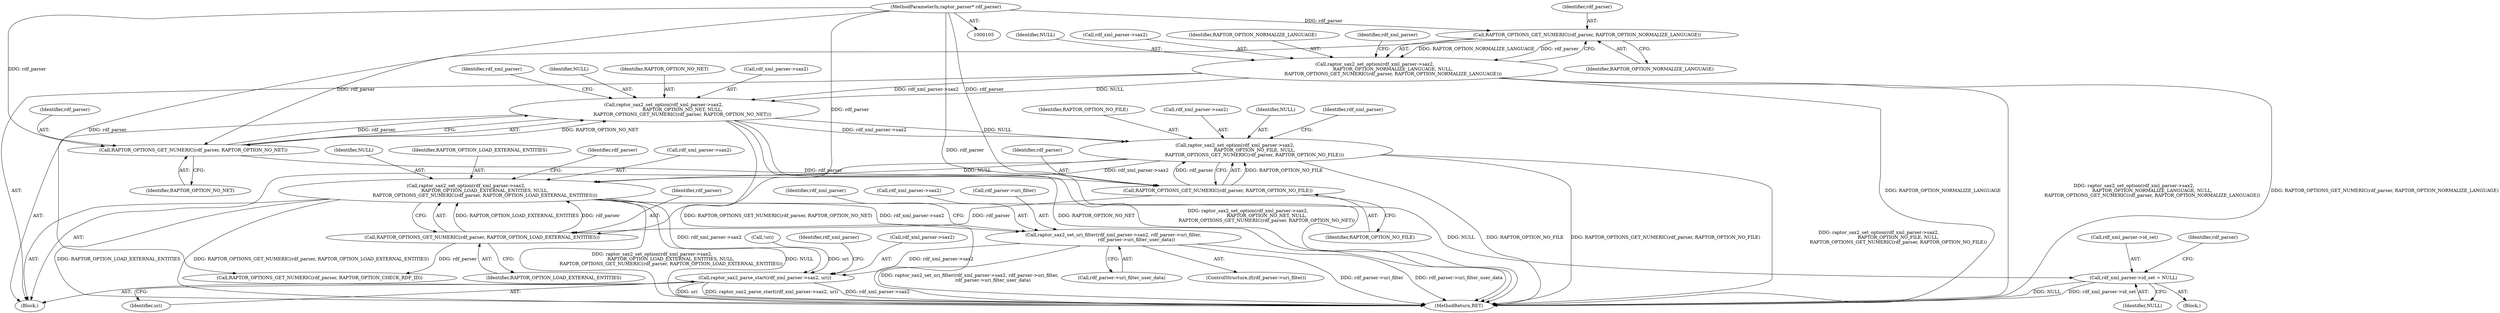 digraph "0_raptor_a676f235309a59d4aa78eeffd2574ae5d341fcb0_2@pointer" {
"1000154" [label="(Call,raptor_sax2_set_option(rdf_xml_parser->sax2, \n                         RAPTOR_OPTION_LOAD_EXTERNAL_ENTITIES, NULL,\n                         RAPTOR_OPTIONS_GET_NUMERIC(rdf_parser, RAPTOR_OPTION_LOAD_EXTERNAL_ENTITIES)))"];
"1000145" [label="(Call,raptor_sax2_set_option(rdf_xml_parser->sax2, \n                          RAPTOR_OPTION_NO_FILE, NULL,\n                          RAPTOR_OPTIONS_GET_NUMERIC(rdf_parser, RAPTOR_OPTION_NO_FILE)))"];
"1000136" [label="(Call,raptor_sax2_set_option(rdf_xml_parser->sax2, \n                         RAPTOR_OPTION_NO_NET, NULL,\n                         RAPTOR_OPTIONS_GET_NUMERIC(rdf_parser, RAPTOR_OPTION_NO_NET)))"];
"1000127" [label="(Call,raptor_sax2_set_option(rdf_xml_parser->sax2,\n                         RAPTOR_OPTION_NORMALIZE_LANGUAGE, NULL,\n                         RAPTOR_OPTIONS_GET_NUMERIC(rdf_parser, RAPTOR_OPTION_NORMALIZE_LANGUAGE)))"];
"1000133" [label="(Call,RAPTOR_OPTIONS_GET_NUMERIC(rdf_parser, RAPTOR_OPTION_NORMALIZE_LANGUAGE))"];
"1000106" [label="(MethodParameterIn,raptor_parser* rdf_parser)"];
"1000142" [label="(Call,RAPTOR_OPTIONS_GET_NUMERIC(rdf_parser, RAPTOR_OPTION_NO_NET))"];
"1000151" [label="(Call,RAPTOR_OPTIONS_GET_NUMERIC(rdf_parser, RAPTOR_OPTION_NO_FILE))"];
"1000160" [label="(Call,RAPTOR_OPTIONS_GET_NUMERIC(rdf_parser, RAPTOR_OPTION_LOAD_EXTERNAL_ENTITIES))"];
"1000167" [label="(Call,raptor_sax2_set_uri_filter(rdf_xml_parser->sax2, rdf_parser->uri_filter,\n                                rdf_parser->uri_filter_user_data))"];
"1000177" [label="(Call,raptor_sax2_parse_start(rdf_xml_parser->sax2, uri))"];
"1000191" [label="(Call,rdf_xml_parser->id_set = NULL)"];
"1000123" [label="(Call,!uri)"];
"1000146" [label="(Call,rdf_xml_parser->sax2)"];
"1000145" [label="(Call,raptor_sax2_set_option(rdf_xml_parser->sax2, \n                          RAPTOR_OPTION_NO_FILE, NULL,\n                          RAPTOR_OPTIONS_GET_NUMERIC(rdf_parser, RAPTOR_OPTION_NO_FILE)))"];
"1000131" [label="(Identifier,RAPTOR_OPTION_NORMALIZE_LANGUAGE)"];
"1000192" [label="(Call,rdf_xml_parser->id_set)"];
"1000142" [label="(Call,RAPTOR_OPTIONS_GET_NUMERIC(rdf_parser, RAPTOR_OPTION_NO_NET))"];
"1000165" [label="(Identifier,rdf_parser)"];
"1000140" [label="(Identifier,RAPTOR_OPTION_NO_NET)"];
"1000186" [label="(Block,)"];
"1000161" [label="(Identifier,rdf_parser)"];
"1000137" [label="(Call,rdf_xml_parser->sax2)"];
"1000150" [label="(Identifier,NULL)"];
"1000155" [label="(Call,rdf_xml_parser->sax2)"];
"1000197" [label="(Call,RAPTOR_OPTIONS_GET_NUMERIC(rdf_parser, RAPTOR_OPTION_CHECK_RDF_ID))"];
"1000163" [label="(ControlStructure,if(rdf_parser->uri_filter))"];
"1000168" [label="(Call,rdf_xml_parser->sax2)"];
"1000144" [label="(Identifier,RAPTOR_OPTION_NO_NET)"];
"1000218" [label="(MethodReturn,RET)"];
"1000162" [label="(Identifier,RAPTOR_OPTION_LOAD_EXTERNAL_ENTITIES)"];
"1000136" [label="(Call,raptor_sax2_set_option(rdf_xml_parser->sax2, \n                         RAPTOR_OPTION_NO_NET, NULL,\n                         RAPTOR_OPTIONS_GET_NUMERIC(rdf_parser, RAPTOR_OPTION_NO_NET)))"];
"1000177" [label="(Call,raptor_sax2_parse_start(rdf_xml_parser->sax2, uri))"];
"1000147" [label="(Identifier,rdf_xml_parser)"];
"1000143" [label="(Identifier,rdf_parser)"];
"1000152" [label="(Identifier,rdf_parser)"];
"1000181" [label="(Identifier,uri)"];
"1000134" [label="(Identifier,rdf_parser)"];
"1000127" [label="(Call,raptor_sax2_set_option(rdf_xml_parser->sax2,\n                         RAPTOR_OPTION_NORMALIZE_LANGUAGE, NULL,\n                         RAPTOR_OPTIONS_GET_NUMERIC(rdf_parser, RAPTOR_OPTION_NORMALIZE_LANGUAGE)))"];
"1000159" [label="(Identifier,NULL)"];
"1000167" [label="(Call,raptor_sax2_set_uri_filter(rdf_xml_parser->sax2, rdf_parser->uri_filter,\n                                rdf_parser->uri_filter_user_data))"];
"1000184" [label="(Identifier,rdf_xml_parser)"];
"1000198" [label="(Identifier,rdf_parser)"];
"1000138" [label="(Identifier,rdf_xml_parser)"];
"1000132" [label="(Identifier,NULL)"];
"1000135" [label="(Identifier,RAPTOR_OPTION_NORMALIZE_LANGUAGE)"];
"1000195" [label="(Identifier,NULL)"];
"1000178" [label="(Call,rdf_xml_parser->sax2)"];
"1000174" [label="(Call,rdf_parser->uri_filter_user_data)"];
"1000128" [label="(Call,rdf_xml_parser->sax2)"];
"1000158" [label="(Identifier,RAPTOR_OPTION_LOAD_EXTERNAL_ENTITIES)"];
"1000106" [label="(MethodParameterIn,raptor_parser* rdf_parser)"];
"1000153" [label="(Identifier,RAPTOR_OPTION_NO_FILE)"];
"1000171" [label="(Call,rdf_parser->uri_filter)"];
"1000191" [label="(Call,rdf_xml_parser->id_set = NULL)"];
"1000156" [label="(Identifier,rdf_xml_parser)"];
"1000149" [label="(Identifier,RAPTOR_OPTION_NO_FILE)"];
"1000151" [label="(Call,RAPTOR_OPTIONS_GET_NUMERIC(rdf_parser, RAPTOR_OPTION_NO_FILE))"];
"1000179" [label="(Identifier,rdf_xml_parser)"];
"1000141" [label="(Identifier,NULL)"];
"1000107" [label="(Block,)"];
"1000154" [label="(Call,raptor_sax2_set_option(rdf_xml_parser->sax2, \n                         RAPTOR_OPTION_LOAD_EXTERNAL_ENTITIES, NULL,\n                         RAPTOR_OPTIONS_GET_NUMERIC(rdf_parser, RAPTOR_OPTION_LOAD_EXTERNAL_ENTITIES)))"];
"1000133" [label="(Call,RAPTOR_OPTIONS_GET_NUMERIC(rdf_parser, RAPTOR_OPTION_NORMALIZE_LANGUAGE))"];
"1000160" [label="(Call,RAPTOR_OPTIONS_GET_NUMERIC(rdf_parser, RAPTOR_OPTION_LOAD_EXTERNAL_ENTITIES))"];
"1000154" -> "1000107"  [label="AST: "];
"1000154" -> "1000160"  [label="CFG: "];
"1000155" -> "1000154"  [label="AST: "];
"1000158" -> "1000154"  [label="AST: "];
"1000159" -> "1000154"  [label="AST: "];
"1000160" -> "1000154"  [label="AST: "];
"1000165" -> "1000154"  [label="CFG: "];
"1000154" -> "1000218"  [label="DDG: RAPTOR_OPTIONS_GET_NUMERIC(rdf_parser, RAPTOR_OPTION_LOAD_EXTERNAL_ENTITIES)"];
"1000154" -> "1000218"  [label="DDG: raptor_sax2_set_option(rdf_xml_parser->sax2, \n                         RAPTOR_OPTION_LOAD_EXTERNAL_ENTITIES, NULL,\n                         RAPTOR_OPTIONS_GET_NUMERIC(rdf_parser, RAPTOR_OPTION_LOAD_EXTERNAL_ENTITIES))"];
"1000154" -> "1000218"  [label="DDG: NULL"];
"1000154" -> "1000218"  [label="DDG: RAPTOR_OPTION_LOAD_EXTERNAL_ENTITIES"];
"1000145" -> "1000154"  [label="DDG: rdf_xml_parser->sax2"];
"1000145" -> "1000154"  [label="DDG: NULL"];
"1000160" -> "1000154"  [label="DDG: RAPTOR_OPTION_LOAD_EXTERNAL_ENTITIES"];
"1000160" -> "1000154"  [label="DDG: rdf_parser"];
"1000154" -> "1000167"  [label="DDG: rdf_xml_parser->sax2"];
"1000154" -> "1000177"  [label="DDG: rdf_xml_parser->sax2"];
"1000154" -> "1000191"  [label="DDG: NULL"];
"1000145" -> "1000107"  [label="AST: "];
"1000145" -> "1000151"  [label="CFG: "];
"1000146" -> "1000145"  [label="AST: "];
"1000149" -> "1000145"  [label="AST: "];
"1000150" -> "1000145"  [label="AST: "];
"1000151" -> "1000145"  [label="AST: "];
"1000156" -> "1000145"  [label="CFG: "];
"1000145" -> "1000218"  [label="DDG: RAPTOR_OPTION_NO_FILE"];
"1000145" -> "1000218"  [label="DDG: RAPTOR_OPTIONS_GET_NUMERIC(rdf_parser, RAPTOR_OPTION_NO_FILE)"];
"1000145" -> "1000218"  [label="DDG: raptor_sax2_set_option(rdf_xml_parser->sax2, \n                          RAPTOR_OPTION_NO_FILE, NULL,\n                          RAPTOR_OPTIONS_GET_NUMERIC(rdf_parser, RAPTOR_OPTION_NO_FILE))"];
"1000136" -> "1000145"  [label="DDG: rdf_xml_parser->sax2"];
"1000136" -> "1000145"  [label="DDG: NULL"];
"1000151" -> "1000145"  [label="DDG: RAPTOR_OPTION_NO_FILE"];
"1000151" -> "1000145"  [label="DDG: rdf_parser"];
"1000136" -> "1000107"  [label="AST: "];
"1000136" -> "1000142"  [label="CFG: "];
"1000137" -> "1000136"  [label="AST: "];
"1000140" -> "1000136"  [label="AST: "];
"1000141" -> "1000136"  [label="AST: "];
"1000142" -> "1000136"  [label="AST: "];
"1000147" -> "1000136"  [label="CFG: "];
"1000136" -> "1000218"  [label="DDG: RAPTOR_OPTIONS_GET_NUMERIC(rdf_parser, RAPTOR_OPTION_NO_NET)"];
"1000136" -> "1000218"  [label="DDG: RAPTOR_OPTION_NO_NET"];
"1000136" -> "1000218"  [label="DDG: raptor_sax2_set_option(rdf_xml_parser->sax2, \n                         RAPTOR_OPTION_NO_NET, NULL,\n                         RAPTOR_OPTIONS_GET_NUMERIC(rdf_parser, RAPTOR_OPTION_NO_NET))"];
"1000127" -> "1000136"  [label="DDG: rdf_xml_parser->sax2"];
"1000127" -> "1000136"  [label="DDG: NULL"];
"1000142" -> "1000136"  [label="DDG: RAPTOR_OPTION_NO_NET"];
"1000142" -> "1000136"  [label="DDG: rdf_parser"];
"1000127" -> "1000107"  [label="AST: "];
"1000127" -> "1000133"  [label="CFG: "];
"1000128" -> "1000127"  [label="AST: "];
"1000131" -> "1000127"  [label="AST: "];
"1000132" -> "1000127"  [label="AST: "];
"1000133" -> "1000127"  [label="AST: "];
"1000138" -> "1000127"  [label="CFG: "];
"1000127" -> "1000218"  [label="DDG: raptor_sax2_set_option(rdf_xml_parser->sax2,\n                         RAPTOR_OPTION_NORMALIZE_LANGUAGE, NULL,\n                         RAPTOR_OPTIONS_GET_NUMERIC(rdf_parser, RAPTOR_OPTION_NORMALIZE_LANGUAGE))"];
"1000127" -> "1000218"  [label="DDG: RAPTOR_OPTIONS_GET_NUMERIC(rdf_parser, RAPTOR_OPTION_NORMALIZE_LANGUAGE)"];
"1000127" -> "1000218"  [label="DDG: RAPTOR_OPTION_NORMALIZE_LANGUAGE"];
"1000133" -> "1000127"  [label="DDG: RAPTOR_OPTION_NORMALIZE_LANGUAGE"];
"1000133" -> "1000127"  [label="DDG: rdf_parser"];
"1000133" -> "1000135"  [label="CFG: "];
"1000134" -> "1000133"  [label="AST: "];
"1000135" -> "1000133"  [label="AST: "];
"1000106" -> "1000133"  [label="DDG: rdf_parser"];
"1000133" -> "1000142"  [label="DDG: rdf_parser"];
"1000106" -> "1000105"  [label="AST: "];
"1000106" -> "1000218"  [label="DDG: rdf_parser"];
"1000106" -> "1000142"  [label="DDG: rdf_parser"];
"1000106" -> "1000151"  [label="DDG: rdf_parser"];
"1000106" -> "1000160"  [label="DDG: rdf_parser"];
"1000106" -> "1000197"  [label="DDG: rdf_parser"];
"1000142" -> "1000144"  [label="CFG: "];
"1000143" -> "1000142"  [label="AST: "];
"1000144" -> "1000142"  [label="AST: "];
"1000142" -> "1000151"  [label="DDG: rdf_parser"];
"1000151" -> "1000153"  [label="CFG: "];
"1000152" -> "1000151"  [label="AST: "];
"1000153" -> "1000151"  [label="AST: "];
"1000151" -> "1000160"  [label="DDG: rdf_parser"];
"1000160" -> "1000162"  [label="CFG: "];
"1000161" -> "1000160"  [label="AST: "];
"1000162" -> "1000160"  [label="AST: "];
"1000160" -> "1000197"  [label="DDG: rdf_parser"];
"1000167" -> "1000163"  [label="AST: "];
"1000167" -> "1000174"  [label="CFG: "];
"1000168" -> "1000167"  [label="AST: "];
"1000171" -> "1000167"  [label="AST: "];
"1000174" -> "1000167"  [label="AST: "];
"1000179" -> "1000167"  [label="CFG: "];
"1000167" -> "1000218"  [label="DDG: raptor_sax2_set_uri_filter(rdf_xml_parser->sax2, rdf_parser->uri_filter,\n                                rdf_parser->uri_filter_user_data)"];
"1000167" -> "1000218"  [label="DDG: rdf_parser->uri_filter"];
"1000167" -> "1000218"  [label="DDG: rdf_parser->uri_filter_user_data"];
"1000167" -> "1000177"  [label="DDG: rdf_xml_parser->sax2"];
"1000177" -> "1000107"  [label="AST: "];
"1000177" -> "1000181"  [label="CFG: "];
"1000178" -> "1000177"  [label="AST: "];
"1000181" -> "1000177"  [label="AST: "];
"1000184" -> "1000177"  [label="CFG: "];
"1000177" -> "1000218"  [label="DDG: uri"];
"1000177" -> "1000218"  [label="DDG: raptor_sax2_parse_start(rdf_xml_parser->sax2, uri)"];
"1000177" -> "1000218"  [label="DDG: rdf_xml_parser->sax2"];
"1000123" -> "1000177"  [label="DDG: uri"];
"1000191" -> "1000186"  [label="AST: "];
"1000191" -> "1000195"  [label="CFG: "];
"1000192" -> "1000191"  [label="AST: "];
"1000195" -> "1000191"  [label="AST: "];
"1000198" -> "1000191"  [label="CFG: "];
"1000191" -> "1000218"  [label="DDG: NULL"];
"1000191" -> "1000218"  [label="DDG: rdf_xml_parser->id_set"];
}
